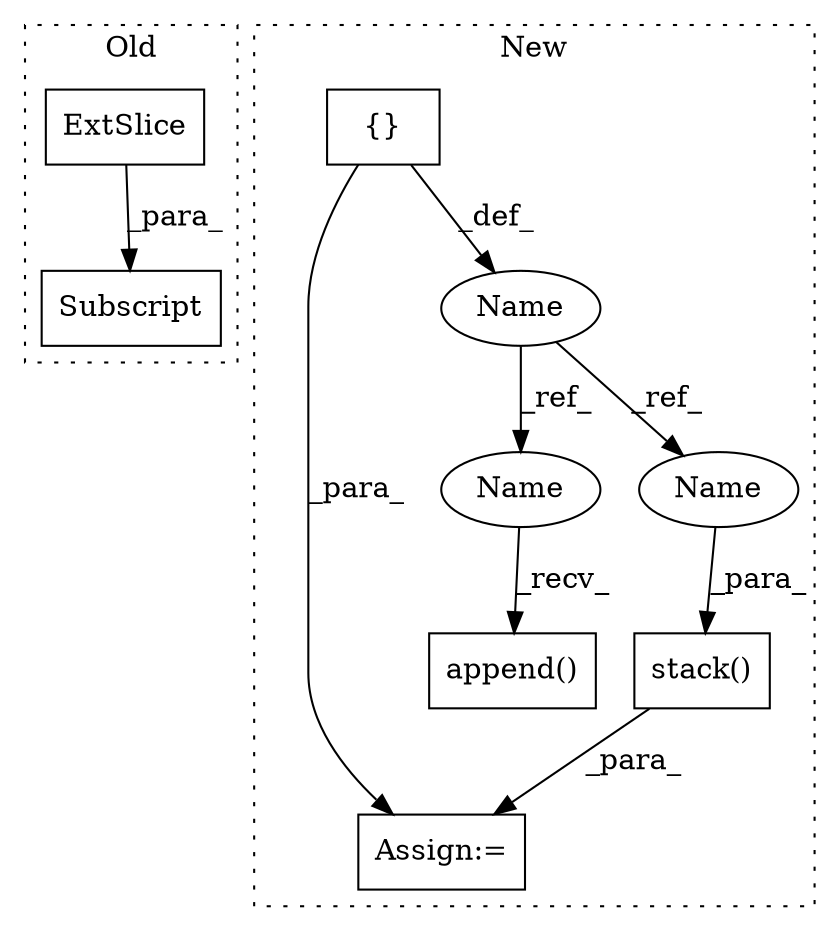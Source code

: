 digraph G {
subgraph cluster0 {
1 [label="ExtSlice" a="85" s="1750" l="6" shape="box"];
3 [label="Subscript" a="63" s="1750,0" l="19,0" shape="box"];
label = "Old";
style="dotted";
}
subgraph cluster1 {
2 [label="stack()" a="75" s="1782,1800" l="12,7" shape="box"];
4 [label="{}" a="59" s="1663,1663" l="2,1" shape="box"];
5 [label="Assign:=" a="68" s="1781" l="1" shape="box"];
6 [label="append()" a="75" s="1727,1765" l="14,1" shape="box"];
7 [label="Name" a="87" s="1656" l="6" shape="ellipse"];
8 [label="Name" a="87" s="1727" l="6" shape="ellipse"];
9 [label="Name" a="87" s="1794" l="6" shape="ellipse"];
label = "New";
style="dotted";
}
1 -> 3 [label="_para_"];
2 -> 5 [label="_para_"];
4 -> 5 [label="_para_"];
4 -> 7 [label="_def_"];
7 -> 9 [label="_ref_"];
7 -> 8 [label="_ref_"];
8 -> 6 [label="_recv_"];
9 -> 2 [label="_para_"];
}